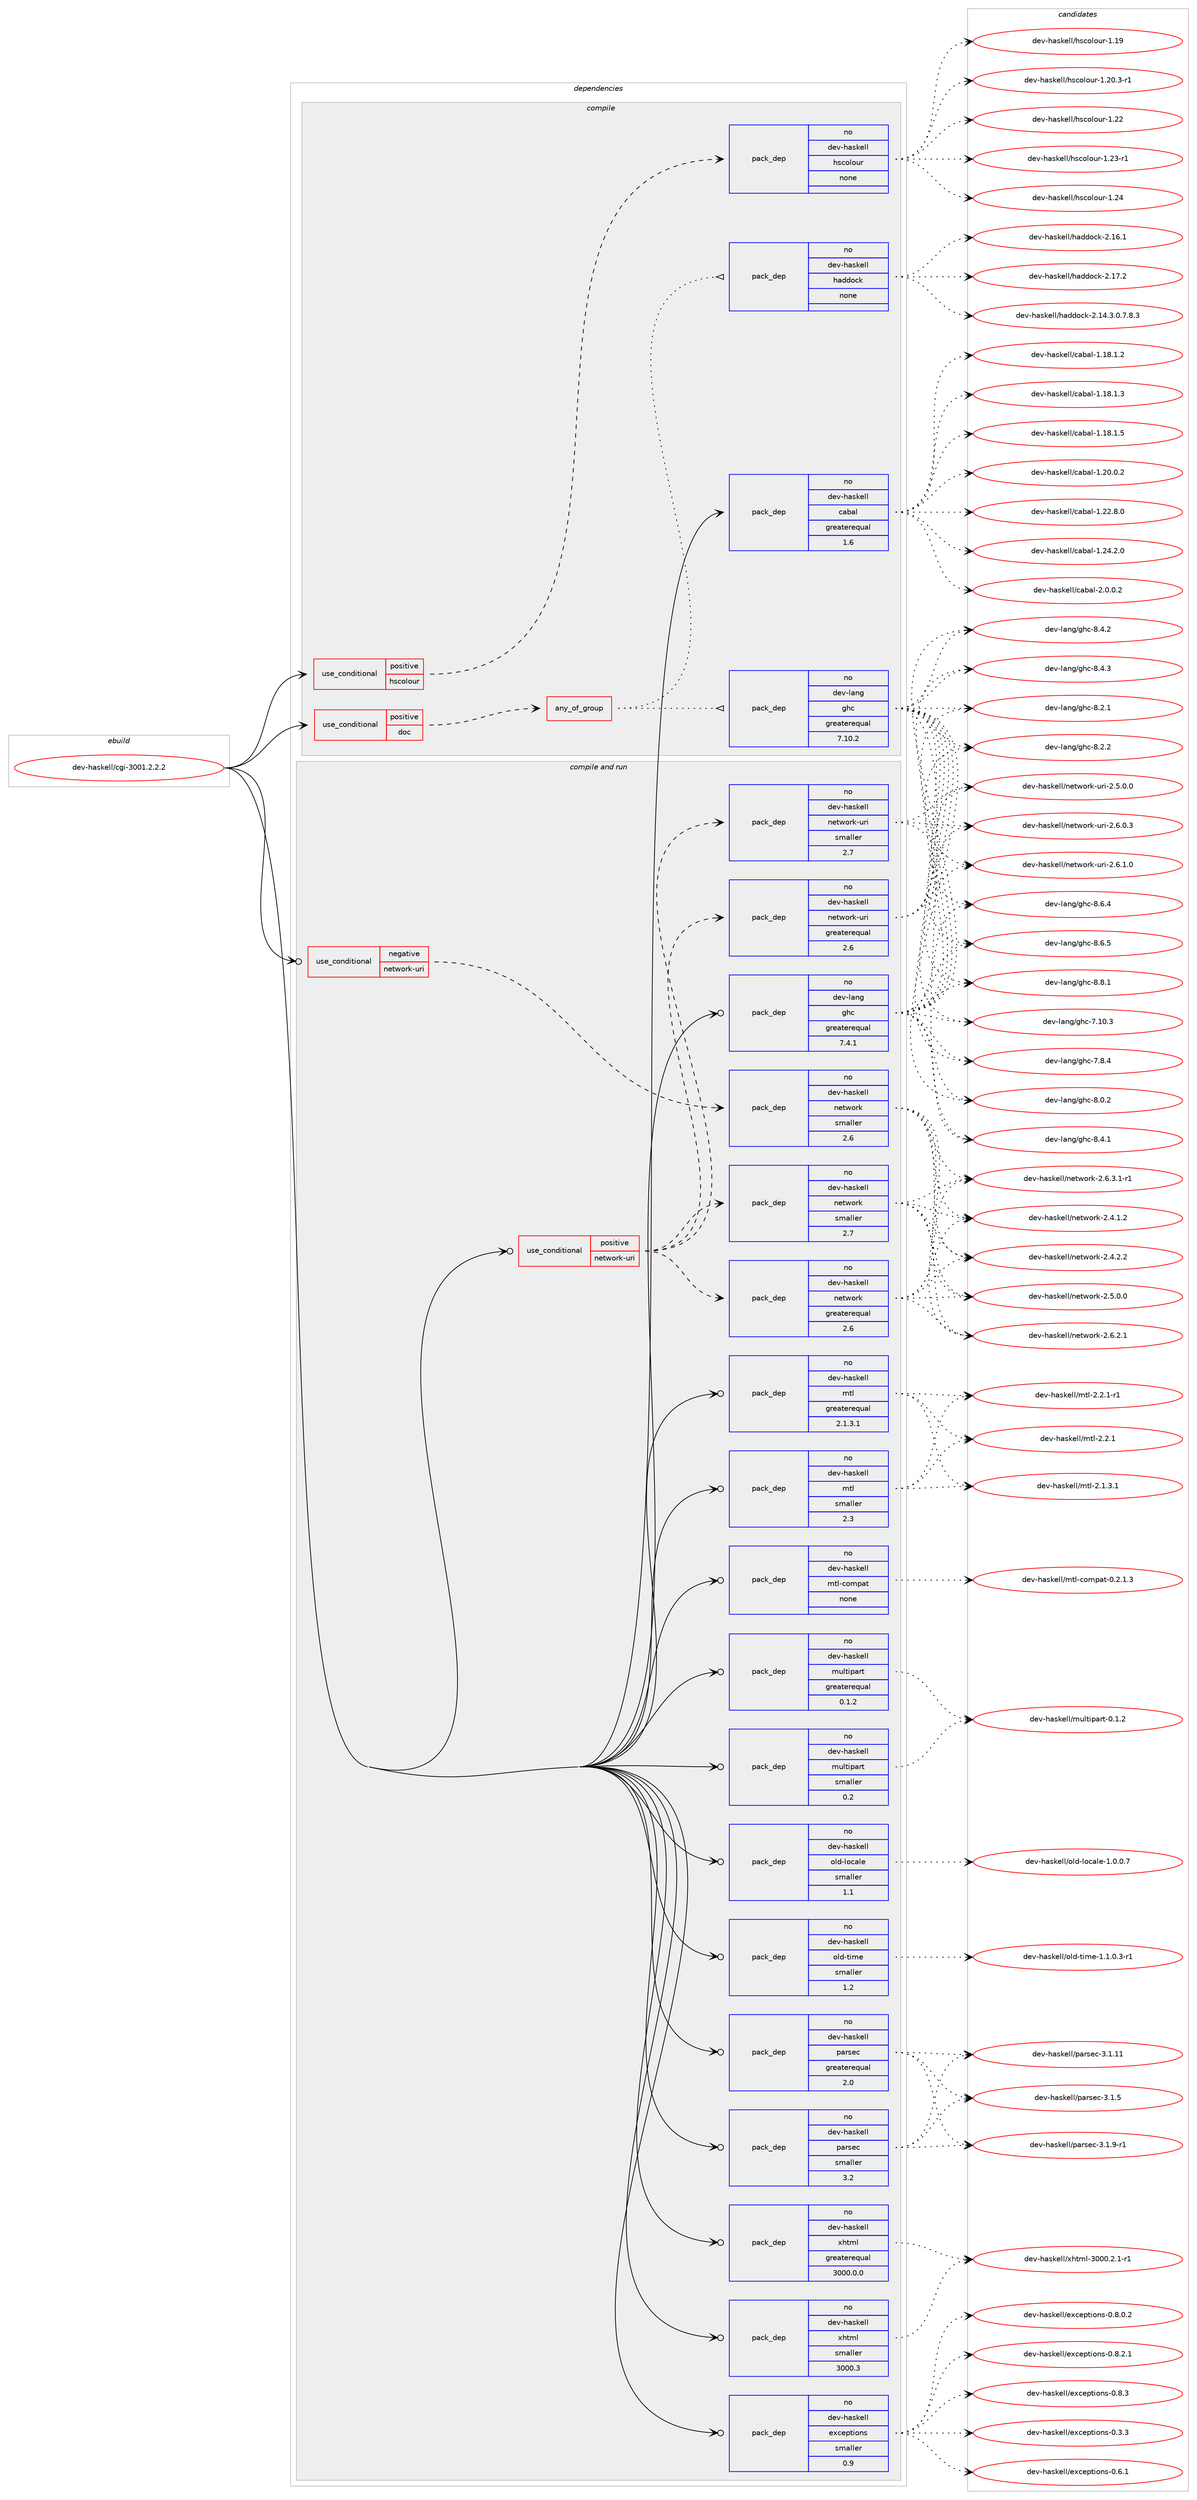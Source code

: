 digraph prolog {

# *************
# Graph options
# *************

newrank=true;
concentrate=true;
compound=true;
graph [rankdir=LR,fontname=Helvetica,fontsize=10,ranksep=1.5];#, ranksep=2.5, nodesep=0.2];
edge  [arrowhead=vee];
node  [fontname=Helvetica,fontsize=10];

# **********
# The ebuild
# **********

subgraph cluster_leftcol {
color=gray;
rank=same;
label=<<i>ebuild</i>>;
id [label="dev-haskell/cgi-3001.2.2.2", color=red, width=4, href="../dev-haskell/cgi-3001.2.2.2.svg"];
}

# ****************
# The dependencies
# ****************

subgraph cluster_midcol {
color=gray;
label=<<i>dependencies</i>>;
subgraph cluster_compile {
fillcolor="#eeeeee";
style=filled;
label=<<i>compile</i>>;
subgraph cond125077 {
dependency528504 [label=<<TABLE BORDER="0" CELLBORDER="1" CELLSPACING="0" CELLPADDING="4"><TR><TD ROWSPAN="3" CELLPADDING="10">use_conditional</TD></TR><TR><TD>positive</TD></TR><TR><TD>doc</TD></TR></TABLE>>, shape=none, color=red];
subgraph any9595 {
dependency528505 [label=<<TABLE BORDER="0" CELLBORDER="1" CELLSPACING="0" CELLPADDING="4"><TR><TD CELLPADDING="10">any_of_group</TD></TR></TABLE>>, shape=none, color=red];subgraph pack393475 {
dependency528506 [label=<<TABLE BORDER="0" CELLBORDER="1" CELLSPACING="0" CELLPADDING="4" WIDTH="220"><TR><TD ROWSPAN="6" CELLPADDING="30">pack_dep</TD></TR><TR><TD WIDTH="110">no</TD></TR><TR><TD>dev-haskell</TD></TR><TR><TD>haddock</TD></TR><TR><TD>none</TD></TR><TR><TD></TD></TR></TABLE>>, shape=none, color=blue];
}
dependency528505:e -> dependency528506:w [weight=20,style="dotted",arrowhead="oinv"];
subgraph pack393476 {
dependency528507 [label=<<TABLE BORDER="0" CELLBORDER="1" CELLSPACING="0" CELLPADDING="4" WIDTH="220"><TR><TD ROWSPAN="6" CELLPADDING="30">pack_dep</TD></TR><TR><TD WIDTH="110">no</TD></TR><TR><TD>dev-lang</TD></TR><TR><TD>ghc</TD></TR><TR><TD>greaterequal</TD></TR><TR><TD>7.10.2</TD></TR></TABLE>>, shape=none, color=blue];
}
dependency528505:e -> dependency528507:w [weight=20,style="dotted",arrowhead="oinv"];
}
dependency528504:e -> dependency528505:w [weight=20,style="dashed",arrowhead="vee"];
}
id:e -> dependency528504:w [weight=20,style="solid",arrowhead="vee"];
subgraph cond125078 {
dependency528508 [label=<<TABLE BORDER="0" CELLBORDER="1" CELLSPACING="0" CELLPADDING="4"><TR><TD ROWSPAN="3" CELLPADDING="10">use_conditional</TD></TR><TR><TD>positive</TD></TR><TR><TD>hscolour</TD></TR></TABLE>>, shape=none, color=red];
subgraph pack393477 {
dependency528509 [label=<<TABLE BORDER="0" CELLBORDER="1" CELLSPACING="0" CELLPADDING="4" WIDTH="220"><TR><TD ROWSPAN="6" CELLPADDING="30">pack_dep</TD></TR><TR><TD WIDTH="110">no</TD></TR><TR><TD>dev-haskell</TD></TR><TR><TD>hscolour</TD></TR><TR><TD>none</TD></TR><TR><TD></TD></TR></TABLE>>, shape=none, color=blue];
}
dependency528508:e -> dependency528509:w [weight=20,style="dashed",arrowhead="vee"];
}
id:e -> dependency528508:w [weight=20,style="solid",arrowhead="vee"];
subgraph pack393478 {
dependency528510 [label=<<TABLE BORDER="0" CELLBORDER="1" CELLSPACING="0" CELLPADDING="4" WIDTH="220"><TR><TD ROWSPAN="6" CELLPADDING="30">pack_dep</TD></TR><TR><TD WIDTH="110">no</TD></TR><TR><TD>dev-haskell</TD></TR><TR><TD>cabal</TD></TR><TR><TD>greaterequal</TD></TR><TR><TD>1.6</TD></TR></TABLE>>, shape=none, color=blue];
}
id:e -> dependency528510:w [weight=20,style="solid",arrowhead="vee"];
}
subgraph cluster_compileandrun {
fillcolor="#eeeeee";
style=filled;
label=<<i>compile and run</i>>;
subgraph cond125079 {
dependency528511 [label=<<TABLE BORDER="0" CELLBORDER="1" CELLSPACING="0" CELLPADDING="4"><TR><TD ROWSPAN="3" CELLPADDING="10">use_conditional</TD></TR><TR><TD>negative</TD></TR><TR><TD>network-uri</TD></TR></TABLE>>, shape=none, color=red];
subgraph pack393479 {
dependency528512 [label=<<TABLE BORDER="0" CELLBORDER="1" CELLSPACING="0" CELLPADDING="4" WIDTH="220"><TR><TD ROWSPAN="6" CELLPADDING="30">pack_dep</TD></TR><TR><TD WIDTH="110">no</TD></TR><TR><TD>dev-haskell</TD></TR><TR><TD>network</TD></TR><TR><TD>smaller</TD></TR><TR><TD>2.6</TD></TR></TABLE>>, shape=none, color=blue];
}
dependency528511:e -> dependency528512:w [weight=20,style="dashed",arrowhead="vee"];
}
id:e -> dependency528511:w [weight=20,style="solid",arrowhead="odotvee"];
subgraph cond125080 {
dependency528513 [label=<<TABLE BORDER="0" CELLBORDER="1" CELLSPACING="0" CELLPADDING="4"><TR><TD ROWSPAN="3" CELLPADDING="10">use_conditional</TD></TR><TR><TD>positive</TD></TR><TR><TD>network-uri</TD></TR></TABLE>>, shape=none, color=red];
subgraph pack393480 {
dependency528514 [label=<<TABLE BORDER="0" CELLBORDER="1" CELLSPACING="0" CELLPADDING="4" WIDTH="220"><TR><TD ROWSPAN="6" CELLPADDING="30">pack_dep</TD></TR><TR><TD WIDTH="110">no</TD></TR><TR><TD>dev-haskell</TD></TR><TR><TD>network</TD></TR><TR><TD>greaterequal</TD></TR><TR><TD>2.6</TD></TR></TABLE>>, shape=none, color=blue];
}
dependency528513:e -> dependency528514:w [weight=20,style="dashed",arrowhead="vee"];
subgraph pack393481 {
dependency528515 [label=<<TABLE BORDER="0" CELLBORDER="1" CELLSPACING="0" CELLPADDING="4" WIDTH="220"><TR><TD ROWSPAN="6" CELLPADDING="30">pack_dep</TD></TR><TR><TD WIDTH="110">no</TD></TR><TR><TD>dev-haskell</TD></TR><TR><TD>network</TD></TR><TR><TD>smaller</TD></TR><TR><TD>2.7</TD></TR></TABLE>>, shape=none, color=blue];
}
dependency528513:e -> dependency528515:w [weight=20,style="dashed",arrowhead="vee"];
subgraph pack393482 {
dependency528516 [label=<<TABLE BORDER="0" CELLBORDER="1" CELLSPACING="0" CELLPADDING="4" WIDTH="220"><TR><TD ROWSPAN="6" CELLPADDING="30">pack_dep</TD></TR><TR><TD WIDTH="110">no</TD></TR><TR><TD>dev-haskell</TD></TR><TR><TD>network-uri</TD></TR><TR><TD>greaterequal</TD></TR><TR><TD>2.6</TD></TR></TABLE>>, shape=none, color=blue];
}
dependency528513:e -> dependency528516:w [weight=20,style="dashed",arrowhead="vee"];
subgraph pack393483 {
dependency528517 [label=<<TABLE BORDER="0" CELLBORDER="1" CELLSPACING="0" CELLPADDING="4" WIDTH="220"><TR><TD ROWSPAN="6" CELLPADDING="30">pack_dep</TD></TR><TR><TD WIDTH="110">no</TD></TR><TR><TD>dev-haskell</TD></TR><TR><TD>network-uri</TD></TR><TR><TD>smaller</TD></TR><TR><TD>2.7</TD></TR></TABLE>>, shape=none, color=blue];
}
dependency528513:e -> dependency528517:w [weight=20,style="dashed",arrowhead="vee"];
}
id:e -> dependency528513:w [weight=20,style="solid",arrowhead="odotvee"];
subgraph pack393484 {
dependency528518 [label=<<TABLE BORDER="0" CELLBORDER="1" CELLSPACING="0" CELLPADDING="4" WIDTH="220"><TR><TD ROWSPAN="6" CELLPADDING="30">pack_dep</TD></TR><TR><TD WIDTH="110">no</TD></TR><TR><TD>dev-haskell</TD></TR><TR><TD>exceptions</TD></TR><TR><TD>smaller</TD></TR><TR><TD>0.9</TD></TR></TABLE>>, shape=none, color=blue];
}
id:e -> dependency528518:w [weight=20,style="solid",arrowhead="odotvee"];
subgraph pack393485 {
dependency528519 [label=<<TABLE BORDER="0" CELLBORDER="1" CELLSPACING="0" CELLPADDING="4" WIDTH="220"><TR><TD ROWSPAN="6" CELLPADDING="30">pack_dep</TD></TR><TR><TD WIDTH="110">no</TD></TR><TR><TD>dev-haskell</TD></TR><TR><TD>mtl</TD></TR><TR><TD>greaterequal</TD></TR><TR><TD>2.1.3.1</TD></TR></TABLE>>, shape=none, color=blue];
}
id:e -> dependency528519:w [weight=20,style="solid",arrowhead="odotvee"];
subgraph pack393486 {
dependency528520 [label=<<TABLE BORDER="0" CELLBORDER="1" CELLSPACING="0" CELLPADDING="4" WIDTH="220"><TR><TD ROWSPAN="6" CELLPADDING="30">pack_dep</TD></TR><TR><TD WIDTH="110">no</TD></TR><TR><TD>dev-haskell</TD></TR><TR><TD>mtl</TD></TR><TR><TD>smaller</TD></TR><TR><TD>2.3</TD></TR></TABLE>>, shape=none, color=blue];
}
id:e -> dependency528520:w [weight=20,style="solid",arrowhead="odotvee"];
subgraph pack393487 {
dependency528521 [label=<<TABLE BORDER="0" CELLBORDER="1" CELLSPACING="0" CELLPADDING="4" WIDTH="220"><TR><TD ROWSPAN="6" CELLPADDING="30">pack_dep</TD></TR><TR><TD WIDTH="110">no</TD></TR><TR><TD>dev-haskell</TD></TR><TR><TD>mtl-compat</TD></TR><TR><TD>none</TD></TR><TR><TD></TD></TR></TABLE>>, shape=none, color=blue];
}
id:e -> dependency528521:w [weight=20,style="solid",arrowhead="odotvee"];
subgraph pack393488 {
dependency528522 [label=<<TABLE BORDER="0" CELLBORDER="1" CELLSPACING="0" CELLPADDING="4" WIDTH="220"><TR><TD ROWSPAN="6" CELLPADDING="30">pack_dep</TD></TR><TR><TD WIDTH="110">no</TD></TR><TR><TD>dev-haskell</TD></TR><TR><TD>multipart</TD></TR><TR><TD>greaterequal</TD></TR><TR><TD>0.1.2</TD></TR></TABLE>>, shape=none, color=blue];
}
id:e -> dependency528522:w [weight=20,style="solid",arrowhead="odotvee"];
subgraph pack393489 {
dependency528523 [label=<<TABLE BORDER="0" CELLBORDER="1" CELLSPACING="0" CELLPADDING="4" WIDTH="220"><TR><TD ROWSPAN="6" CELLPADDING="30">pack_dep</TD></TR><TR><TD WIDTH="110">no</TD></TR><TR><TD>dev-haskell</TD></TR><TR><TD>multipart</TD></TR><TR><TD>smaller</TD></TR><TR><TD>0.2</TD></TR></TABLE>>, shape=none, color=blue];
}
id:e -> dependency528523:w [weight=20,style="solid",arrowhead="odotvee"];
subgraph pack393490 {
dependency528524 [label=<<TABLE BORDER="0" CELLBORDER="1" CELLSPACING="0" CELLPADDING="4" WIDTH="220"><TR><TD ROWSPAN="6" CELLPADDING="30">pack_dep</TD></TR><TR><TD WIDTH="110">no</TD></TR><TR><TD>dev-haskell</TD></TR><TR><TD>old-locale</TD></TR><TR><TD>smaller</TD></TR><TR><TD>1.1</TD></TR></TABLE>>, shape=none, color=blue];
}
id:e -> dependency528524:w [weight=20,style="solid",arrowhead="odotvee"];
subgraph pack393491 {
dependency528525 [label=<<TABLE BORDER="0" CELLBORDER="1" CELLSPACING="0" CELLPADDING="4" WIDTH="220"><TR><TD ROWSPAN="6" CELLPADDING="30">pack_dep</TD></TR><TR><TD WIDTH="110">no</TD></TR><TR><TD>dev-haskell</TD></TR><TR><TD>old-time</TD></TR><TR><TD>smaller</TD></TR><TR><TD>1.2</TD></TR></TABLE>>, shape=none, color=blue];
}
id:e -> dependency528525:w [weight=20,style="solid",arrowhead="odotvee"];
subgraph pack393492 {
dependency528526 [label=<<TABLE BORDER="0" CELLBORDER="1" CELLSPACING="0" CELLPADDING="4" WIDTH="220"><TR><TD ROWSPAN="6" CELLPADDING="30">pack_dep</TD></TR><TR><TD WIDTH="110">no</TD></TR><TR><TD>dev-haskell</TD></TR><TR><TD>parsec</TD></TR><TR><TD>greaterequal</TD></TR><TR><TD>2.0</TD></TR></TABLE>>, shape=none, color=blue];
}
id:e -> dependency528526:w [weight=20,style="solid",arrowhead="odotvee"];
subgraph pack393493 {
dependency528527 [label=<<TABLE BORDER="0" CELLBORDER="1" CELLSPACING="0" CELLPADDING="4" WIDTH="220"><TR><TD ROWSPAN="6" CELLPADDING="30">pack_dep</TD></TR><TR><TD WIDTH="110">no</TD></TR><TR><TD>dev-haskell</TD></TR><TR><TD>parsec</TD></TR><TR><TD>smaller</TD></TR><TR><TD>3.2</TD></TR></TABLE>>, shape=none, color=blue];
}
id:e -> dependency528527:w [weight=20,style="solid",arrowhead="odotvee"];
subgraph pack393494 {
dependency528528 [label=<<TABLE BORDER="0" CELLBORDER="1" CELLSPACING="0" CELLPADDING="4" WIDTH="220"><TR><TD ROWSPAN="6" CELLPADDING="30">pack_dep</TD></TR><TR><TD WIDTH="110">no</TD></TR><TR><TD>dev-haskell</TD></TR><TR><TD>xhtml</TD></TR><TR><TD>greaterequal</TD></TR><TR><TD>3000.0.0</TD></TR></TABLE>>, shape=none, color=blue];
}
id:e -> dependency528528:w [weight=20,style="solid",arrowhead="odotvee"];
subgraph pack393495 {
dependency528529 [label=<<TABLE BORDER="0" CELLBORDER="1" CELLSPACING="0" CELLPADDING="4" WIDTH="220"><TR><TD ROWSPAN="6" CELLPADDING="30">pack_dep</TD></TR><TR><TD WIDTH="110">no</TD></TR><TR><TD>dev-haskell</TD></TR><TR><TD>xhtml</TD></TR><TR><TD>smaller</TD></TR><TR><TD>3000.3</TD></TR></TABLE>>, shape=none, color=blue];
}
id:e -> dependency528529:w [weight=20,style="solid",arrowhead="odotvee"];
subgraph pack393496 {
dependency528530 [label=<<TABLE BORDER="0" CELLBORDER="1" CELLSPACING="0" CELLPADDING="4" WIDTH="220"><TR><TD ROWSPAN="6" CELLPADDING="30">pack_dep</TD></TR><TR><TD WIDTH="110">no</TD></TR><TR><TD>dev-lang</TD></TR><TR><TD>ghc</TD></TR><TR><TD>greaterequal</TD></TR><TR><TD>7.4.1</TD></TR></TABLE>>, shape=none, color=blue];
}
id:e -> dependency528530:w [weight=20,style="solid",arrowhead="odotvee"];
}
subgraph cluster_run {
fillcolor="#eeeeee";
style=filled;
label=<<i>run</i>>;
}
}

# **************
# The candidates
# **************

subgraph cluster_choices {
rank=same;
color=gray;
label=<<i>candidates</i>>;

subgraph choice393475 {
color=black;
nodesep=1;
choice1001011184510497115107101108108471049710010011199107455046495246514648465546564651 [label="dev-haskell/haddock-2.14.3.0.7.8.3", color=red, width=4,href="../dev-haskell/haddock-2.14.3.0.7.8.3.svg"];
choice100101118451049711510710110810847104971001001119910745504649544649 [label="dev-haskell/haddock-2.16.1", color=red, width=4,href="../dev-haskell/haddock-2.16.1.svg"];
choice100101118451049711510710110810847104971001001119910745504649554650 [label="dev-haskell/haddock-2.17.2", color=red, width=4,href="../dev-haskell/haddock-2.17.2.svg"];
dependency528506:e -> choice1001011184510497115107101108108471049710010011199107455046495246514648465546564651:w [style=dotted,weight="100"];
dependency528506:e -> choice100101118451049711510710110810847104971001001119910745504649544649:w [style=dotted,weight="100"];
dependency528506:e -> choice100101118451049711510710110810847104971001001119910745504649554650:w [style=dotted,weight="100"];
}
subgraph choice393476 {
color=black;
nodesep=1;
choice1001011184510897110103471031049945554649484651 [label="dev-lang/ghc-7.10.3", color=red, width=4,href="../dev-lang/ghc-7.10.3.svg"];
choice10010111845108971101034710310499455546564652 [label="dev-lang/ghc-7.8.4", color=red, width=4,href="../dev-lang/ghc-7.8.4.svg"];
choice10010111845108971101034710310499455646484650 [label="dev-lang/ghc-8.0.2", color=red, width=4,href="../dev-lang/ghc-8.0.2.svg"];
choice10010111845108971101034710310499455646504649 [label="dev-lang/ghc-8.2.1", color=red, width=4,href="../dev-lang/ghc-8.2.1.svg"];
choice10010111845108971101034710310499455646504650 [label="dev-lang/ghc-8.2.2", color=red, width=4,href="../dev-lang/ghc-8.2.2.svg"];
choice10010111845108971101034710310499455646524649 [label="dev-lang/ghc-8.4.1", color=red, width=4,href="../dev-lang/ghc-8.4.1.svg"];
choice10010111845108971101034710310499455646524650 [label="dev-lang/ghc-8.4.2", color=red, width=4,href="../dev-lang/ghc-8.4.2.svg"];
choice10010111845108971101034710310499455646524651 [label="dev-lang/ghc-8.4.3", color=red, width=4,href="../dev-lang/ghc-8.4.3.svg"];
choice10010111845108971101034710310499455646544652 [label="dev-lang/ghc-8.6.4", color=red, width=4,href="../dev-lang/ghc-8.6.4.svg"];
choice10010111845108971101034710310499455646544653 [label="dev-lang/ghc-8.6.5", color=red, width=4,href="../dev-lang/ghc-8.6.5.svg"];
choice10010111845108971101034710310499455646564649 [label="dev-lang/ghc-8.8.1", color=red, width=4,href="../dev-lang/ghc-8.8.1.svg"];
dependency528507:e -> choice1001011184510897110103471031049945554649484651:w [style=dotted,weight="100"];
dependency528507:e -> choice10010111845108971101034710310499455546564652:w [style=dotted,weight="100"];
dependency528507:e -> choice10010111845108971101034710310499455646484650:w [style=dotted,weight="100"];
dependency528507:e -> choice10010111845108971101034710310499455646504649:w [style=dotted,weight="100"];
dependency528507:e -> choice10010111845108971101034710310499455646504650:w [style=dotted,weight="100"];
dependency528507:e -> choice10010111845108971101034710310499455646524649:w [style=dotted,weight="100"];
dependency528507:e -> choice10010111845108971101034710310499455646524650:w [style=dotted,weight="100"];
dependency528507:e -> choice10010111845108971101034710310499455646524651:w [style=dotted,weight="100"];
dependency528507:e -> choice10010111845108971101034710310499455646544652:w [style=dotted,weight="100"];
dependency528507:e -> choice10010111845108971101034710310499455646544653:w [style=dotted,weight="100"];
dependency528507:e -> choice10010111845108971101034710310499455646564649:w [style=dotted,weight="100"];
}
subgraph choice393477 {
color=black;
nodesep=1;
choice100101118451049711510710110810847104115991111081111171144549464957 [label="dev-haskell/hscolour-1.19", color=red, width=4,href="../dev-haskell/hscolour-1.19.svg"];
choice10010111845104971151071011081084710411599111108111117114454946504846514511449 [label="dev-haskell/hscolour-1.20.3-r1", color=red, width=4,href="../dev-haskell/hscolour-1.20.3-r1.svg"];
choice100101118451049711510710110810847104115991111081111171144549465050 [label="dev-haskell/hscolour-1.22", color=red, width=4,href="../dev-haskell/hscolour-1.22.svg"];
choice1001011184510497115107101108108471041159911110811111711445494650514511449 [label="dev-haskell/hscolour-1.23-r1", color=red, width=4,href="../dev-haskell/hscolour-1.23-r1.svg"];
choice100101118451049711510710110810847104115991111081111171144549465052 [label="dev-haskell/hscolour-1.24", color=red, width=4,href="../dev-haskell/hscolour-1.24.svg"];
dependency528509:e -> choice100101118451049711510710110810847104115991111081111171144549464957:w [style=dotted,weight="100"];
dependency528509:e -> choice10010111845104971151071011081084710411599111108111117114454946504846514511449:w [style=dotted,weight="100"];
dependency528509:e -> choice100101118451049711510710110810847104115991111081111171144549465050:w [style=dotted,weight="100"];
dependency528509:e -> choice1001011184510497115107101108108471041159911110811111711445494650514511449:w [style=dotted,weight="100"];
dependency528509:e -> choice100101118451049711510710110810847104115991111081111171144549465052:w [style=dotted,weight="100"];
}
subgraph choice393478 {
color=black;
nodesep=1;
choice10010111845104971151071011081084799979897108454946495646494650 [label="dev-haskell/cabal-1.18.1.2", color=red, width=4,href="../dev-haskell/cabal-1.18.1.2.svg"];
choice10010111845104971151071011081084799979897108454946495646494651 [label="dev-haskell/cabal-1.18.1.3", color=red, width=4,href="../dev-haskell/cabal-1.18.1.3.svg"];
choice10010111845104971151071011081084799979897108454946495646494653 [label="dev-haskell/cabal-1.18.1.5", color=red, width=4,href="../dev-haskell/cabal-1.18.1.5.svg"];
choice10010111845104971151071011081084799979897108454946504846484650 [label="dev-haskell/cabal-1.20.0.2", color=red, width=4,href="../dev-haskell/cabal-1.20.0.2.svg"];
choice10010111845104971151071011081084799979897108454946505046564648 [label="dev-haskell/cabal-1.22.8.0", color=red, width=4,href="../dev-haskell/cabal-1.22.8.0.svg"];
choice10010111845104971151071011081084799979897108454946505246504648 [label="dev-haskell/cabal-1.24.2.0", color=red, width=4,href="../dev-haskell/cabal-1.24.2.0.svg"];
choice100101118451049711510710110810847999798971084550464846484650 [label="dev-haskell/cabal-2.0.0.2", color=red, width=4,href="../dev-haskell/cabal-2.0.0.2.svg"];
dependency528510:e -> choice10010111845104971151071011081084799979897108454946495646494650:w [style=dotted,weight="100"];
dependency528510:e -> choice10010111845104971151071011081084799979897108454946495646494651:w [style=dotted,weight="100"];
dependency528510:e -> choice10010111845104971151071011081084799979897108454946495646494653:w [style=dotted,weight="100"];
dependency528510:e -> choice10010111845104971151071011081084799979897108454946504846484650:w [style=dotted,weight="100"];
dependency528510:e -> choice10010111845104971151071011081084799979897108454946505046564648:w [style=dotted,weight="100"];
dependency528510:e -> choice10010111845104971151071011081084799979897108454946505246504648:w [style=dotted,weight="100"];
dependency528510:e -> choice100101118451049711510710110810847999798971084550464846484650:w [style=dotted,weight="100"];
}
subgraph choice393479 {
color=black;
nodesep=1;
choice1001011184510497115107101108108471101011161191111141074550465246494650 [label="dev-haskell/network-2.4.1.2", color=red, width=4,href="../dev-haskell/network-2.4.1.2.svg"];
choice1001011184510497115107101108108471101011161191111141074550465246504650 [label="dev-haskell/network-2.4.2.2", color=red, width=4,href="../dev-haskell/network-2.4.2.2.svg"];
choice1001011184510497115107101108108471101011161191111141074550465346484648 [label="dev-haskell/network-2.5.0.0", color=red, width=4,href="../dev-haskell/network-2.5.0.0.svg"];
choice1001011184510497115107101108108471101011161191111141074550465446504649 [label="dev-haskell/network-2.6.2.1", color=red, width=4,href="../dev-haskell/network-2.6.2.1.svg"];
choice10010111845104971151071011081084711010111611911111410745504654465146494511449 [label="dev-haskell/network-2.6.3.1-r1", color=red, width=4,href="../dev-haskell/network-2.6.3.1-r1.svg"];
dependency528512:e -> choice1001011184510497115107101108108471101011161191111141074550465246494650:w [style=dotted,weight="100"];
dependency528512:e -> choice1001011184510497115107101108108471101011161191111141074550465246504650:w [style=dotted,weight="100"];
dependency528512:e -> choice1001011184510497115107101108108471101011161191111141074550465346484648:w [style=dotted,weight="100"];
dependency528512:e -> choice1001011184510497115107101108108471101011161191111141074550465446504649:w [style=dotted,weight="100"];
dependency528512:e -> choice10010111845104971151071011081084711010111611911111410745504654465146494511449:w [style=dotted,weight="100"];
}
subgraph choice393480 {
color=black;
nodesep=1;
choice1001011184510497115107101108108471101011161191111141074550465246494650 [label="dev-haskell/network-2.4.1.2", color=red, width=4,href="../dev-haskell/network-2.4.1.2.svg"];
choice1001011184510497115107101108108471101011161191111141074550465246504650 [label="dev-haskell/network-2.4.2.2", color=red, width=4,href="../dev-haskell/network-2.4.2.2.svg"];
choice1001011184510497115107101108108471101011161191111141074550465346484648 [label="dev-haskell/network-2.5.0.0", color=red, width=4,href="../dev-haskell/network-2.5.0.0.svg"];
choice1001011184510497115107101108108471101011161191111141074550465446504649 [label="dev-haskell/network-2.6.2.1", color=red, width=4,href="../dev-haskell/network-2.6.2.1.svg"];
choice10010111845104971151071011081084711010111611911111410745504654465146494511449 [label="dev-haskell/network-2.6.3.1-r1", color=red, width=4,href="../dev-haskell/network-2.6.3.1-r1.svg"];
dependency528514:e -> choice1001011184510497115107101108108471101011161191111141074550465246494650:w [style=dotted,weight="100"];
dependency528514:e -> choice1001011184510497115107101108108471101011161191111141074550465246504650:w [style=dotted,weight="100"];
dependency528514:e -> choice1001011184510497115107101108108471101011161191111141074550465346484648:w [style=dotted,weight="100"];
dependency528514:e -> choice1001011184510497115107101108108471101011161191111141074550465446504649:w [style=dotted,weight="100"];
dependency528514:e -> choice10010111845104971151071011081084711010111611911111410745504654465146494511449:w [style=dotted,weight="100"];
}
subgraph choice393481 {
color=black;
nodesep=1;
choice1001011184510497115107101108108471101011161191111141074550465246494650 [label="dev-haskell/network-2.4.1.2", color=red, width=4,href="../dev-haskell/network-2.4.1.2.svg"];
choice1001011184510497115107101108108471101011161191111141074550465246504650 [label="dev-haskell/network-2.4.2.2", color=red, width=4,href="../dev-haskell/network-2.4.2.2.svg"];
choice1001011184510497115107101108108471101011161191111141074550465346484648 [label="dev-haskell/network-2.5.0.0", color=red, width=4,href="../dev-haskell/network-2.5.0.0.svg"];
choice1001011184510497115107101108108471101011161191111141074550465446504649 [label="dev-haskell/network-2.6.2.1", color=red, width=4,href="../dev-haskell/network-2.6.2.1.svg"];
choice10010111845104971151071011081084711010111611911111410745504654465146494511449 [label="dev-haskell/network-2.6.3.1-r1", color=red, width=4,href="../dev-haskell/network-2.6.3.1-r1.svg"];
dependency528515:e -> choice1001011184510497115107101108108471101011161191111141074550465246494650:w [style=dotted,weight="100"];
dependency528515:e -> choice1001011184510497115107101108108471101011161191111141074550465246504650:w [style=dotted,weight="100"];
dependency528515:e -> choice1001011184510497115107101108108471101011161191111141074550465346484648:w [style=dotted,weight="100"];
dependency528515:e -> choice1001011184510497115107101108108471101011161191111141074550465446504649:w [style=dotted,weight="100"];
dependency528515:e -> choice10010111845104971151071011081084711010111611911111410745504654465146494511449:w [style=dotted,weight="100"];
}
subgraph choice393482 {
color=black;
nodesep=1;
choice100101118451049711510710110810847110101116119111114107451171141054550465346484648 [label="dev-haskell/network-uri-2.5.0.0", color=red, width=4,href="../dev-haskell/network-uri-2.5.0.0.svg"];
choice100101118451049711510710110810847110101116119111114107451171141054550465446484651 [label="dev-haskell/network-uri-2.6.0.3", color=red, width=4,href="../dev-haskell/network-uri-2.6.0.3.svg"];
choice100101118451049711510710110810847110101116119111114107451171141054550465446494648 [label="dev-haskell/network-uri-2.6.1.0", color=red, width=4,href="../dev-haskell/network-uri-2.6.1.0.svg"];
dependency528516:e -> choice100101118451049711510710110810847110101116119111114107451171141054550465346484648:w [style=dotted,weight="100"];
dependency528516:e -> choice100101118451049711510710110810847110101116119111114107451171141054550465446484651:w [style=dotted,weight="100"];
dependency528516:e -> choice100101118451049711510710110810847110101116119111114107451171141054550465446494648:w [style=dotted,weight="100"];
}
subgraph choice393483 {
color=black;
nodesep=1;
choice100101118451049711510710110810847110101116119111114107451171141054550465346484648 [label="dev-haskell/network-uri-2.5.0.0", color=red, width=4,href="../dev-haskell/network-uri-2.5.0.0.svg"];
choice100101118451049711510710110810847110101116119111114107451171141054550465446484651 [label="dev-haskell/network-uri-2.6.0.3", color=red, width=4,href="../dev-haskell/network-uri-2.6.0.3.svg"];
choice100101118451049711510710110810847110101116119111114107451171141054550465446494648 [label="dev-haskell/network-uri-2.6.1.0", color=red, width=4,href="../dev-haskell/network-uri-2.6.1.0.svg"];
dependency528517:e -> choice100101118451049711510710110810847110101116119111114107451171141054550465346484648:w [style=dotted,weight="100"];
dependency528517:e -> choice100101118451049711510710110810847110101116119111114107451171141054550465446484651:w [style=dotted,weight="100"];
dependency528517:e -> choice100101118451049711510710110810847110101116119111114107451171141054550465446494648:w [style=dotted,weight="100"];
}
subgraph choice393484 {
color=black;
nodesep=1;
choice10010111845104971151071011081084710112099101112116105111110115454846514651 [label="dev-haskell/exceptions-0.3.3", color=red, width=4,href="../dev-haskell/exceptions-0.3.3.svg"];
choice10010111845104971151071011081084710112099101112116105111110115454846544649 [label="dev-haskell/exceptions-0.6.1", color=red, width=4,href="../dev-haskell/exceptions-0.6.1.svg"];
choice100101118451049711510710110810847101120991011121161051111101154548465646484650 [label="dev-haskell/exceptions-0.8.0.2", color=red, width=4,href="../dev-haskell/exceptions-0.8.0.2.svg"];
choice100101118451049711510710110810847101120991011121161051111101154548465646504649 [label="dev-haskell/exceptions-0.8.2.1", color=red, width=4,href="../dev-haskell/exceptions-0.8.2.1.svg"];
choice10010111845104971151071011081084710112099101112116105111110115454846564651 [label="dev-haskell/exceptions-0.8.3", color=red, width=4,href="../dev-haskell/exceptions-0.8.3.svg"];
dependency528518:e -> choice10010111845104971151071011081084710112099101112116105111110115454846514651:w [style=dotted,weight="100"];
dependency528518:e -> choice10010111845104971151071011081084710112099101112116105111110115454846544649:w [style=dotted,weight="100"];
dependency528518:e -> choice100101118451049711510710110810847101120991011121161051111101154548465646484650:w [style=dotted,weight="100"];
dependency528518:e -> choice100101118451049711510710110810847101120991011121161051111101154548465646504649:w [style=dotted,weight="100"];
dependency528518:e -> choice10010111845104971151071011081084710112099101112116105111110115454846564651:w [style=dotted,weight="100"];
}
subgraph choice393485 {
color=black;
nodesep=1;
choice1001011184510497115107101108108471091161084550464946514649 [label="dev-haskell/mtl-2.1.3.1", color=red, width=4,href="../dev-haskell/mtl-2.1.3.1.svg"];
choice100101118451049711510710110810847109116108455046504649 [label="dev-haskell/mtl-2.2.1", color=red, width=4,href="../dev-haskell/mtl-2.2.1.svg"];
choice1001011184510497115107101108108471091161084550465046494511449 [label="dev-haskell/mtl-2.2.1-r1", color=red, width=4,href="../dev-haskell/mtl-2.2.1-r1.svg"];
dependency528519:e -> choice1001011184510497115107101108108471091161084550464946514649:w [style=dotted,weight="100"];
dependency528519:e -> choice100101118451049711510710110810847109116108455046504649:w [style=dotted,weight="100"];
dependency528519:e -> choice1001011184510497115107101108108471091161084550465046494511449:w [style=dotted,weight="100"];
}
subgraph choice393486 {
color=black;
nodesep=1;
choice1001011184510497115107101108108471091161084550464946514649 [label="dev-haskell/mtl-2.1.3.1", color=red, width=4,href="../dev-haskell/mtl-2.1.3.1.svg"];
choice100101118451049711510710110810847109116108455046504649 [label="dev-haskell/mtl-2.2.1", color=red, width=4,href="../dev-haskell/mtl-2.2.1.svg"];
choice1001011184510497115107101108108471091161084550465046494511449 [label="dev-haskell/mtl-2.2.1-r1", color=red, width=4,href="../dev-haskell/mtl-2.2.1-r1.svg"];
dependency528520:e -> choice1001011184510497115107101108108471091161084550464946514649:w [style=dotted,weight="100"];
dependency528520:e -> choice100101118451049711510710110810847109116108455046504649:w [style=dotted,weight="100"];
dependency528520:e -> choice1001011184510497115107101108108471091161084550465046494511449:w [style=dotted,weight="100"];
}
subgraph choice393487 {
color=black;
nodesep=1;
choice1001011184510497115107101108108471091161084599111109112971164548465046494651 [label="dev-haskell/mtl-compat-0.2.1.3", color=red, width=4,href="../dev-haskell/mtl-compat-0.2.1.3.svg"];
dependency528521:e -> choice1001011184510497115107101108108471091161084599111109112971164548465046494651:w [style=dotted,weight="100"];
}
subgraph choice393488 {
color=black;
nodesep=1;
choice10010111845104971151071011081084710911710811610511297114116454846494650 [label="dev-haskell/multipart-0.1.2", color=red, width=4,href="../dev-haskell/multipart-0.1.2.svg"];
dependency528522:e -> choice10010111845104971151071011081084710911710811610511297114116454846494650:w [style=dotted,weight="100"];
}
subgraph choice393489 {
color=black;
nodesep=1;
choice10010111845104971151071011081084710911710811610511297114116454846494650 [label="dev-haskell/multipart-0.1.2", color=red, width=4,href="../dev-haskell/multipart-0.1.2.svg"];
dependency528523:e -> choice10010111845104971151071011081084710911710811610511297114116454846494650:w [style=dotted,weight="100"];
}
subgraph choice393490 {
color=black;
nodesep=1;
choice1001011184510497115107101108108471111081004510811199971081014549464846484655 [label="dev-haskell/old-locale-1.0.0.7", color=red, width=4,href="../dev-haskell/old-locale-1.0.0.7.svg"];
dependency528524:e -> choice1001011184510497115107101108108471111081004510811199971081014549464846484655:w [style=dotted,weight="100"];
}
subgraph choice393491 {
color=black;
nodesep=1;
choice1001011184510497115107101108108471111081004511610510910145494649464846514511449 [label="dev-haskell/old-time-1.1.0.3-r1", color=red, width=4,href="../dev-haskell/old-time-1.1.0.3-r1.svg"];
dependency528525:e -> choice1001011184510497115107101108108471111081004511610510910145494649464846514511449:w [style=dotted,weight="100"];
}
subgraph choice393492 {
color=black;
nodesep=1;
choice100101118451049711510710110810847112971141151019945514649464949 [label="dev-haskell/parsec-3.1.11", color=red, width=4,href="../dev-haskell/parsec-3.1.11.svg"];
choice1001011184510497115107101108108471129711411510199455146494653 [label="dev-haskell/parsec-3.1.5", color=red, width=4,href="../dev-haskell/parsec-3.1.5.svg"];
choice10010111845104971151071011081084711297114115101994551464946574511449 [label="dev-haskell/parsec-3.1.9-r1", color=red, width=4,href="../dev-haskell/parsec-3.1.9-r1.svg"];
dependency528526:e -> choice100101118451049711510710110810847112971141151019945514649464949:w [style=dotted,weight="100"];
dependency528526:e -> choice1001011184510497115107101108108471129711411510199455146494653:w [style=dotted,weight="100"];
dependency528526:e -> choice10010111845104971151071011081084711297114115101994551464946574511449:w [style=dotted,weight="100"];
}
subgraph choice393493 {
color=black;
nodesep=1;
choice100101118451049711510710110810847112971141151019945514649464949 [label="dev-haskell/parsec-3.1.11", color=red, width=4,href="../dev-haskell/parsec-3.1.11.svg"];
choice1001011184510497115107101108108471129711411510199455146494653 [label="dev-haskell/parsec-3.1.5", color=red, width=4,href="../dev-haskell/parsec-3.1.5.svg"];
choice10010111845104971151071011081084711297114115101994551464946574511449 [label="dev-haskell/parsec-3.1.9-r1", color=red, width=4,href="../dev-haskell/parsec-3.1.9-r1.svg"];
dependency528527:e -> choice100101118451049711510710110810847112971141151019945514649464949:w [style=dotted,weight="100"];
dependency528527:e -> choice1001011184510497115107101108108471129711411510199455146494653:w [style=dotted,weight="100"];
dependency528527:e -> choice10010111845104971151071011081084711297114115101994551464946574511449:w [style=dotted,weight="100"];
}
subgraph choice393494 {
color=black;
nodesep=1;
choice1001011184510497115107101108108471201041161091084551484848465046494511449 [label="dev-haskell/xhtml-3000.2.1-r1", color=red, width=4,href="../dev-haskell/xhtml-3000.2.1-r1.svg"];
dependency528528:e -> choice1001011184510497115107101108108471201041161091084551484848465046494511449:w [style=dotted,weight="100"];
}
subgraph choice393495 {
color=black;
nodesep=1;
choice1001011184510497115107101108108471201041161091084551484848465046494511449 [label="dev-haskell/xhtml-3000.2.1-r1", color=red, width=4,href="../dev-haskell/xhtml-3000.2.1-r1.svg"];
dependency528529:e -> choice1001011184510497115107101108108471201041161091084551484848465046494511449:w [style=dotted,weight="100"];
}
subgraph choice393496 {
color=black;
nodesep=1;
choice1001011184510897110103471031049945554649484651 [label="dev-lang/ghc-7.10.3", color=red, width=4,href="../dev-lang/ghc-7.10.3.svg"];
choice10010111845108971101034710310499455546564652 [label="dev-lang/ghc-7.8.4", color=red, width=4,href="../dev-lang/ghc-7.8.4.svg"];
choice10010111845108971101034710310499455646484650 [label="dev-lang/ghc-8.0.2", color=red, width=4,href="../dev-lang/ghc-8.0.2.svg"];
choice10010111845108971101034710310499455646504649 [label="dev-lang/ghc-8.2.1", color=red, width=4,href="../dev-lang/ghc-8.2.1.svg"];
choice10010111845108971101034710310499455646504650 [label="dev-lang/ghc-8.2.2", color=red, width=4,href="../dev-lang/ghc-8.2.2.svg"];
choice10010111845108971101034710310499455646524649 [label="dev-lang/ghc-8.4.1", color=red, width=4,href="../dev-lang/ghc-8.4.1.svg"];
choice10010111845108971101034710310499455646524650 [label="dev-lang/ghc-8.4.2", color=red, width=4,href="../dev-lang/ghc-8.4.2.svg"];
choice10010111845108971101034710310499455646524651 [label="dev-lang/ghc-8.4.3", color=red, width=4,href="../dev-lang/ghc-8.4.3.svg"];
choice10010111845108971101034710310499455646544652 [label="dev-lang/ghc-8.6.4", color=red, width=4,href="../dev-lang/ghc-8.6.4.svg"];
choice10010111845108971101034710310499455646544653 [label="dev-lang/ghc-8.6.5", color=red, width=4,href="../dev-lang/ghc-8.6.5.svg"];
choice10010111845108971101034710310499455646564649 [label="dev-lang/ghc-8.8.1", color=red, width=4,href="../dev-lang/ghc-8.8.1.svg"];
dependency528530:e -> choice1001011184510897110103471031049945554649484651:w [style=dotted,weight="100"];
dependency528530:e -> choice10010111845108971101034710310499455546564652:w [style=dotted,weight="100"];
dependency528530:e -> choice10010111845108971101034710310499455646484650:w [style=dotted,weight="100"];
dependency528530:e -> choice10010111845108971101034710310499455646504649:w [style=dotted,weight="100"];
dependency528530:e -> choice10010111845108971101034710310499455646504650:w [style=dotted,weight="100"];
dependency528530:e -> choice10010111845108971101034710310499455646524649:w [style=dotted,weight="100"];
dependency528530:e -> choice10010111845108971101034710310499455646524650:w [style=dotted,weight="100"];
dependency528530:e -> choice10010111845108971101034710310499455646524651:w [style=dotted,weight="100"];
dependency528530:e -> choice10010111845108971101034710310499455646544652:w [style=dotted,weight="100"];
dependency528530:e -> choice10010111845108971101034710310499455646544653:w [style=dotted,weight="100"];
dependency528530:e -> choice10010111845108971101034710310499455646564649:w [style=dotted,weight="100"];
}
}

}
